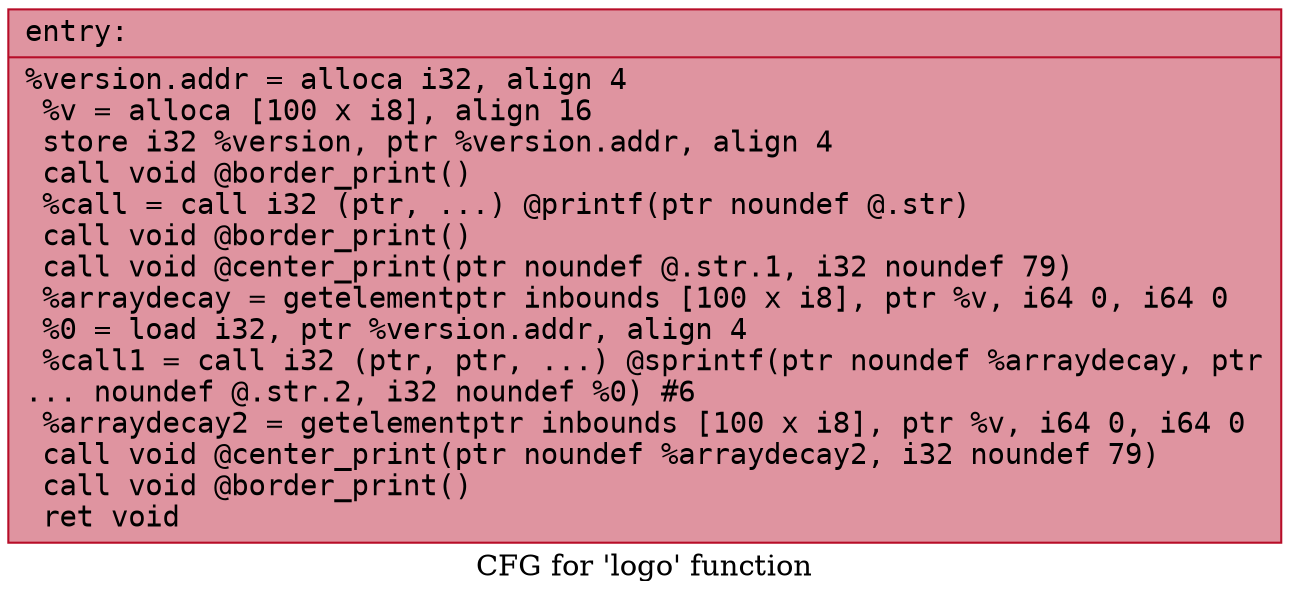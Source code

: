 digraph "CFG for 'logo' function" {
	label="CFG for 'logo' function";

	Node0x55c2a7fafe80 [shape=record,color="#b70d28ff", style=filled, fillcolor="#b70d2870" fontname="Courier",label="{entry:\l|  %version.addr = alloca i32, align 4\l  %v = alloca [100 x i8], align 16\l  store i32 %version, ptr %version.addr, align 4\l  call void @border_print()\l  %call = call i32 (ptr, ...) @printf(ptr noundef @.str)\l  call void @border_print()\l  call void @center_print(ptr noundef @.str.1, i32 noundef 79)\l  %arraydecay = getelementptr inbounds [100 x i8], ptr %v, i64 0, i64 0\l  %0 = load i32, ptr %version.addr, align 4\l  %call1 = call i32 (ptr, ptr, ...) @sprintf(ptr noundef %arraydecay, ptr\l... noundef @.str.2, i32 noundef %0) #6\l  %arraydecay2 = getelementptr inbounds [100 x i8], ptr %v, i64 0, i64 0\l  call void @center_print(ptr noundef %arraydecay2, i32 noundef 79)\l  call void @border_print()\l  ret void\l}"];
}
